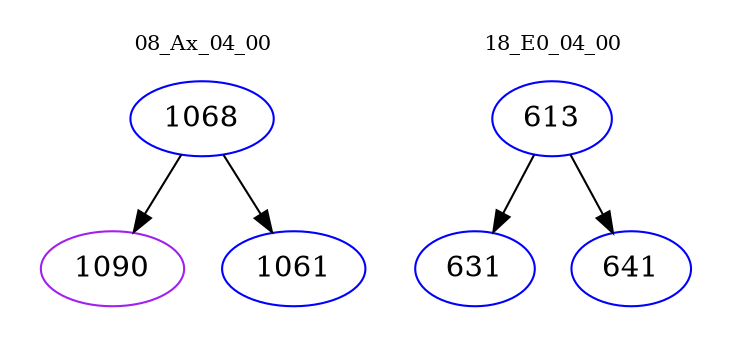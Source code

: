 digraph{
subgraph cluster_0 {
color = white
label = "08_Ax_04_00";
fontsize=10;
T0_1068 [label="1068", color="blue"]
T0_1068 -> T0_1090 [color="black"]
T0_1090 [label="1090", color="purple"]
T0_1068 -> T0_1061 [color="black"]
T0_1061 [label="1061", color="blue"]
}
subgraph cluster_1 {
color = white
label = "18_E0_04_00";
fontsize=10;
T1_613 [label="613", color="blue"]
T1_613 -> T1_631 [color="black"]
T1_631 [label="631", color="blue"]
T1_613 -> T1_641 [color="black"]
T1_641 [label="641", color="blue"]
}
}
